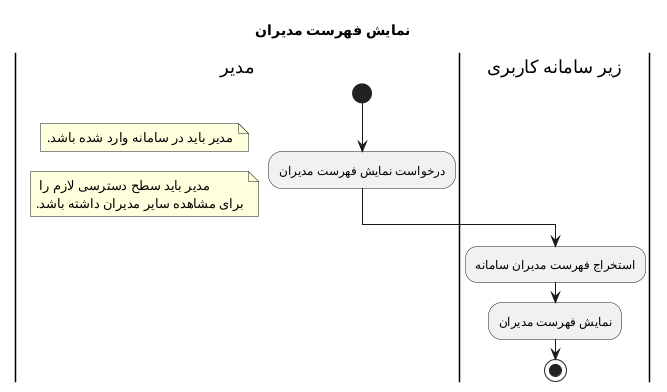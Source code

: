 @startuml ShowManagers
Title نمایش فهرست مدیران
|مدیر|
start
:درخواست نمایش فهرست مدیران;
note left: مدیر باید در سامانه وارد شده باشد.
note left: مدیر باید سطح دسترسی لازم را \nبرای مشاهده سایر مدیران داشته باشد.
|زیر سامانه کاربری|
:استخراج فهرست مدیران سامانه;
:نمایش فهرست مدیران;
stop
@enduml